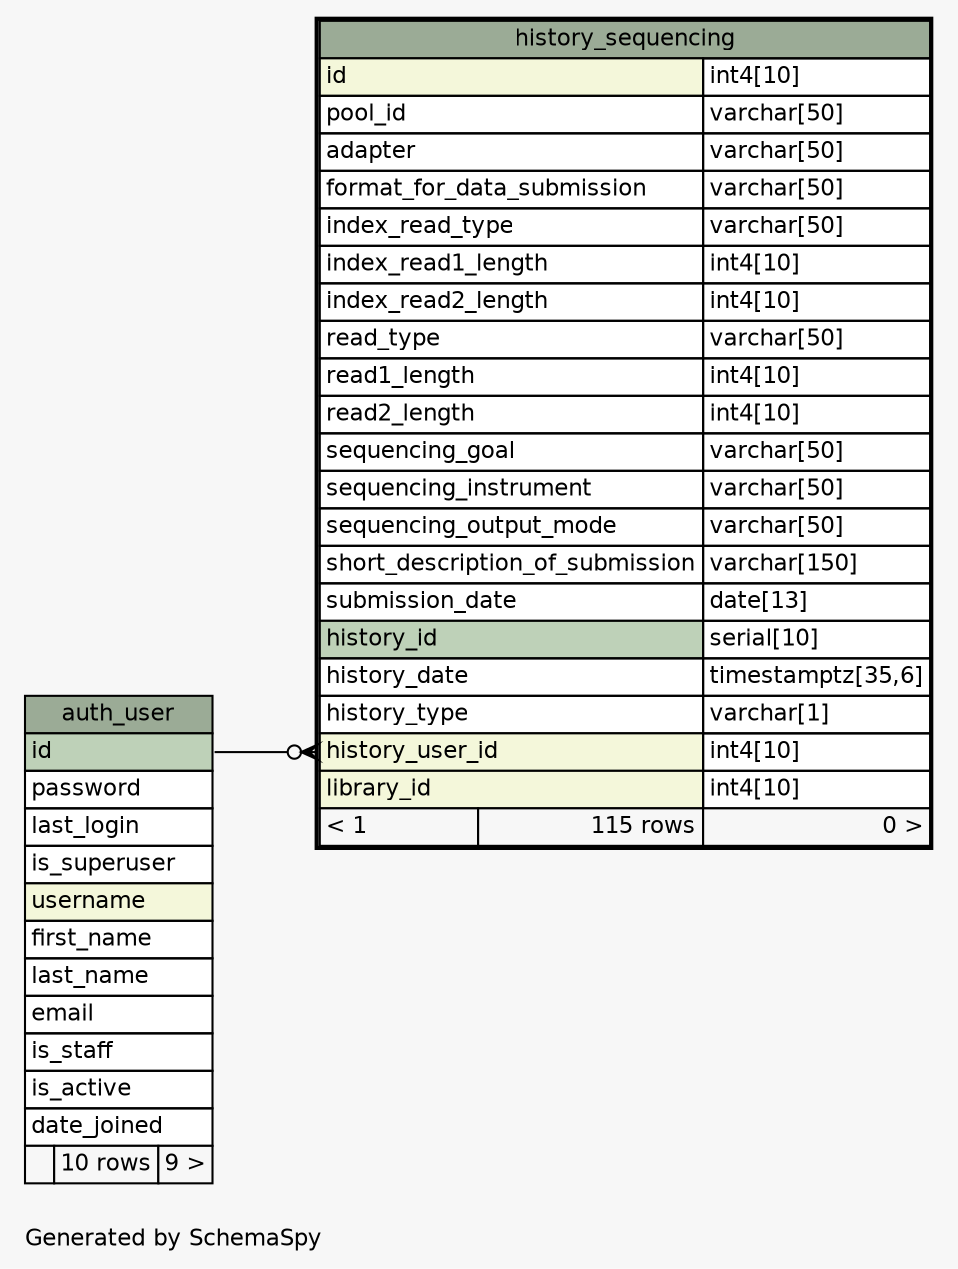 // dot 2.36.0 on Mac OS X 10.9.5
// SchemaSpy rev 590
digraph "oneDegreeRelationshipsDiagram" {
  graph [
    rankdir="RL"
    bgcolor="#f7f7f7"
    label="\nGenerated by SchemaSpy"
    labeljust="l"
    nodesep="0.18"
    ranksep="0.46"
    fontname="Helvetica"
    fontsize="11"
  ];
  node [
    fontname="Helvetica"
    fontsize="11"
    shape="plaintext"
  ];
  edge [
    arrowsize="0.8"
  ];
  "history_sequencing":"history_user_id":w -> "auth_user":"id":e [arrowhead=none dir=back arrowtail=crowodot];
  "auth_user" [
    label=<
    <TABLE BORDER="0" CELLBORDER="1" CELLSPACING="0" BGCOLOR="#ffffff">
      <TR><TD COLSPAN="3" BGCOLOR="#9bab96" ALIGN="CENTER">auth_user</TD></TR>
      <TR><TD PORT="id" COLSPAN="3" BGCOLOR="#bed1b8" ALIGN="LEFT">id</TD></TR>
      <TR><TD PORT="password" COLSPAN="3" ALIGN="LEFT">password</TD></TR>
      <TR><TD PORT="last_login" COLSPAN="3" ALIGN="LEFT">last_login</TD></TR>
      <TR><TD PORT="is_superuser" COLSPAN="3" ALIGN="LEFT">is_superuser</TD></TR>
      <TR><TD PORT="username" COLSPAN="3" BGCOLOR="#f4f7da" ALIGN="LEFT">username</TD></TR>
      <TR><TD PORT="first_name" COLSPAN="3" ALIGN="LEFT">first_name</TD></TR>
      <TR><TD PORT="last_name" COLSPAN="3" ALIGN="LEFT">last_name</TD></TR>
      <TR><TD PORT="email" COLSPAN="3" ALIGN="LEFT">email</TD></TR>
      <TR><TD PORT="is_staff" COLSPAN="3" ALIGN="LEFT">is_staff</TD></TR>
      <TR><TD PORT="is_active" COLSPAN="3" ALIGN="LEFT">is_active</TD></TR>
      <TR><TD PORT="date_joined" COLSPAN="3" ALIGN="LEFT">date_joined</TD></TR>
      <TR><TD ALIGN="LEFT" BGCOLOR="#f7f7f7">  </TD><TD ALIGN="RIGHT" BGCOLOR="#f7f7f7">10 rows</TD><TD ALIGN="RIGHT" BGCOLOR="#f7f7f7">9 &gt;</TD></TR>
    </TABLE>>
    URL="auth_user.html"
    tooltip="auth_user"
  ];
  "history_sequencing" [
    label=<
    <TABLE BORDER="2" CELLBORDER="1" CELLSPACING="0" BGCOLOR="#ffffff">
      <TR><TD COLSPAN="3" BGCOLOR="#9bab96" ALIGN="CENTER">history_sequencing</TD></TR>
      <TR><TD PORT="id" COLSPAN="2" BGCOLOR="#f4f7da" ALIGN="LEFT">id</TD><TD PORT="id.type" ALIGN="LEFT">int4[10]</TD></TR>
      <TR><TD PORT="pool_id" COLSPAN="2" ALIGN="LEFT">pool_id</TD><TD PORT="pool_id.type" ALIGN="LEFT">varchar[50]</TD></TR>
      <TR><TD PORT="adapter" COLSPAN="2" ALIGN="LEFT">adapter</TD><TD PORT="adapter.type" ALIGN="LEFT">varchar[50]</TD></TR>
      <TR><TD PORT="format_for_data_submission" COLSPAN="2" ALIGN="LEFT">format_for_data_submission</TD><TD PORT="format_for_data_submission.type" ALIGN="LEFT">varchar[50]</TD></TR>
      <TR><TD PORT="index_read_type" COLSPAN="2" ALIGN="LEFT">index_read_type</TD><TD PORT="index_read_type.type" ALIGN="LEFT">varchar[50]</TD></TR>
      <TR><TD PORT="index_read1_length" COLSPAN="2" ALIGN="LEFT">index_read1_length</TD><TD PORT="index_read1_length.type" ALIGN="LEFT">int4[10]</TD></TR>
      <TR><TD PORT="index_read2_length" COLSPAN="2" ALIGN="LEFT">index_read2_length</TD><TD PORT="index_read2_length.type" ALIGN="LEFT">int4[10]</TD></TR>
      <TR><TD PORT="read_type" COLSPAN="2" ALIGN="LEFT">read_type</TD><TD PORT="read_type.type" ALIGN="LEFT">varchar[50]</TD></TR>
      <TR><TD PORT="read1_length" COLSPAN="2" ALIGN="LEFT">read1_length</TD><TD PORT="read1_length.type" ALIGN="LEFT">int4[10]</TD></TR>
      <TR><TD PORT="read2_length" COLSPAN="2" ALIGN="LEFT">read2_length</TD><TD PORT="read2_length.type" ALIGN="LEFT">int4[10]</TD></TR>
      <TR><TD PORT="sequencing_goal" COLSPAN="2" ALIGN="LEFT">sequencing_goal</TD><TD PORT="sequencing_goal.type" ALIGN="LEFT">varchar[50]</TD></TR>
      <TR><TD PORT="sequencing_instrument" COLSPAN="2" ALIGN="LEFT">sequencing_instrument</TD><TD PORT="sequencing_instrument.type" ALIGN="LEFT">varchar[50]</TD></TR>
      <TR><TD PORT="sequencing_output_mode" COLSPAN="2" ALIGN="LEFT">sequencing_output_mode</TD><TD PORT="sequencing_output_mode.type" ALIGN="LEFT">varchar[50]</TD></TR>
      <TR><TD PORT="short_description_of_submission" COLSPAN="2" ALIGN="LEFT">short_description_of_submission</TD><TD PORT="short_description_of_submission.type" ALIGN="LEFT">varchar[150]</TD></TR>
      <TR><TD PORT="submission_date" COLSPAN="2" ALIGN="LEFT">submission_date</TD><TD PORT="submission_date.type" ALIGN="LEFT">date[13]</TD></TR>
      <TR><TD PORT="history_id" COLSPAN="2" BGCOLOR="#bed1b8" ALIGN="LEFT">history_id</TD><TD PORT="history_id.type" ALIGN="LEFT">serial[10]</TD></TR>
      <TR><TD PORT="history_date" COLSPAN="2" ALIGN="LEFT">history_date</TD><TD PORT="history_date.type" ALIGN="LEFT">timestamptz[35,6]</TD></TR>
      <TR><TD PORT="history_type" COLSPAN="2" ALIGN="LEFT">history_type</TD><TD PORT="history_type.type" ALIGN="LEFT">varchar[1]</TD></TR>
      <TR><TD PORT="history_user_id" COLSPAN="2" BGCOLOR="#f4f7da" ALIGN="LEFT">history_user_id</TD><TD PORT="history_user_id.type" ALIGN="LEFT">int4[10]</TD></TR>
      <TR><TD PORT="library_id" COLSPAN="2" BGCOLOR="#f4f7da" ALIGN="LEFT">library_id</TD><TD PORT="library_id.type" ALIGN="LEFT">int4[10]</TD></TR>
      <TR><TD ALIGN="LEFT" BGCOLOR="#f7f7f7">&lt; 1</TD><TD ALIGN="RIGHT" BGCOLOR="#f7f7f7">115 rows</TD><TD ALIGN="RIGHT" BGCOLOR="#f7f7f7">0 &gt;</TD></TR>
    </TABLE>>
    URL="history_sequencing.html"
    tooltip="history_sequencing"
  ];
}
